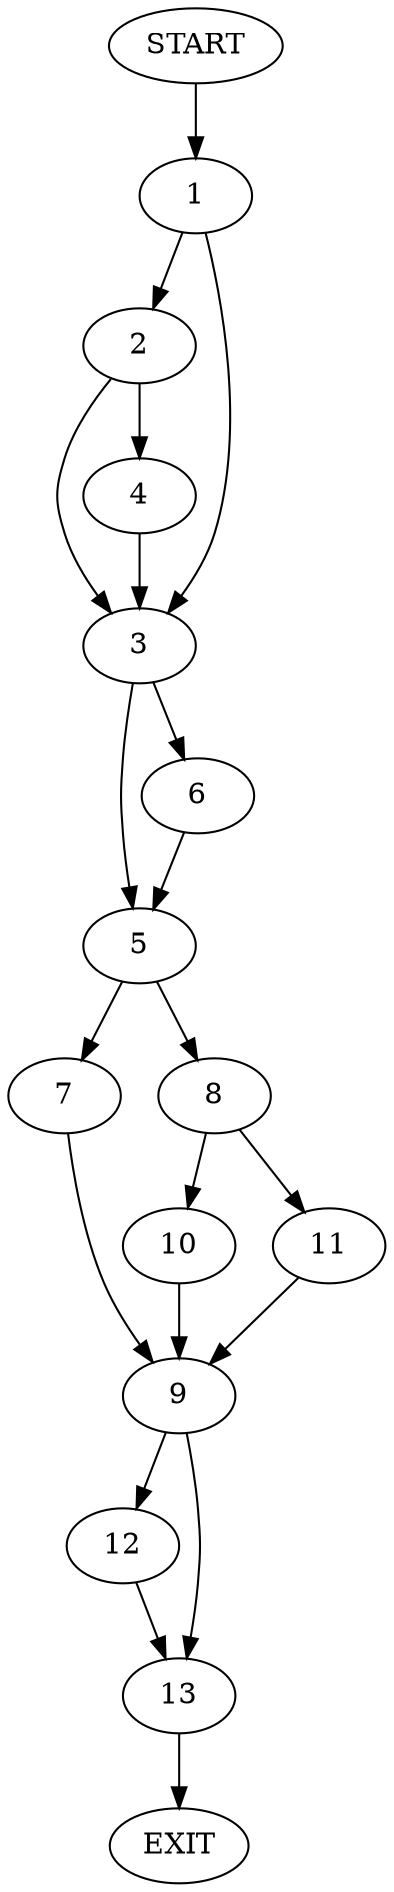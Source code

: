 digraph {
0 [label="START"]
14 [label="EXIT"]
0 -> 1
1 -> 2
1 -> 3
2 -> 4
2 -> 3
3 -> 5
3 -> 6
4 -> 3
6 -> 5
5 -> 7
5 -> 8
7 -> 9
8 -> 10
8 -> 11
9 -> 12
9 -> 13
10 -> 9
11 -> 9
13 -> 14
12 -> 13
}
